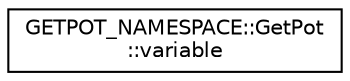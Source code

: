 digraph "类继承关系图"
{
 // INTERACTIVE_SVG=YES
  edge [fontname="Helvetica",fontsize="10",labelfontname="Helvetica",labelfontsize="10"];
  node [fontname="Helvetica",fontsize="10",shape=record];
  rankdir="LR";
  Node1 [label="GETPOT_NAMESPACE::GetPot\l::variable",height=0.2,width=0.4,color="black", fillcolor="white", style="filled",URL="$structGETPOT__NAMESPACE_1_1GetPot_1_1variable.html",tooltip="Variable to be specified on the command line or in input files. "];
}
